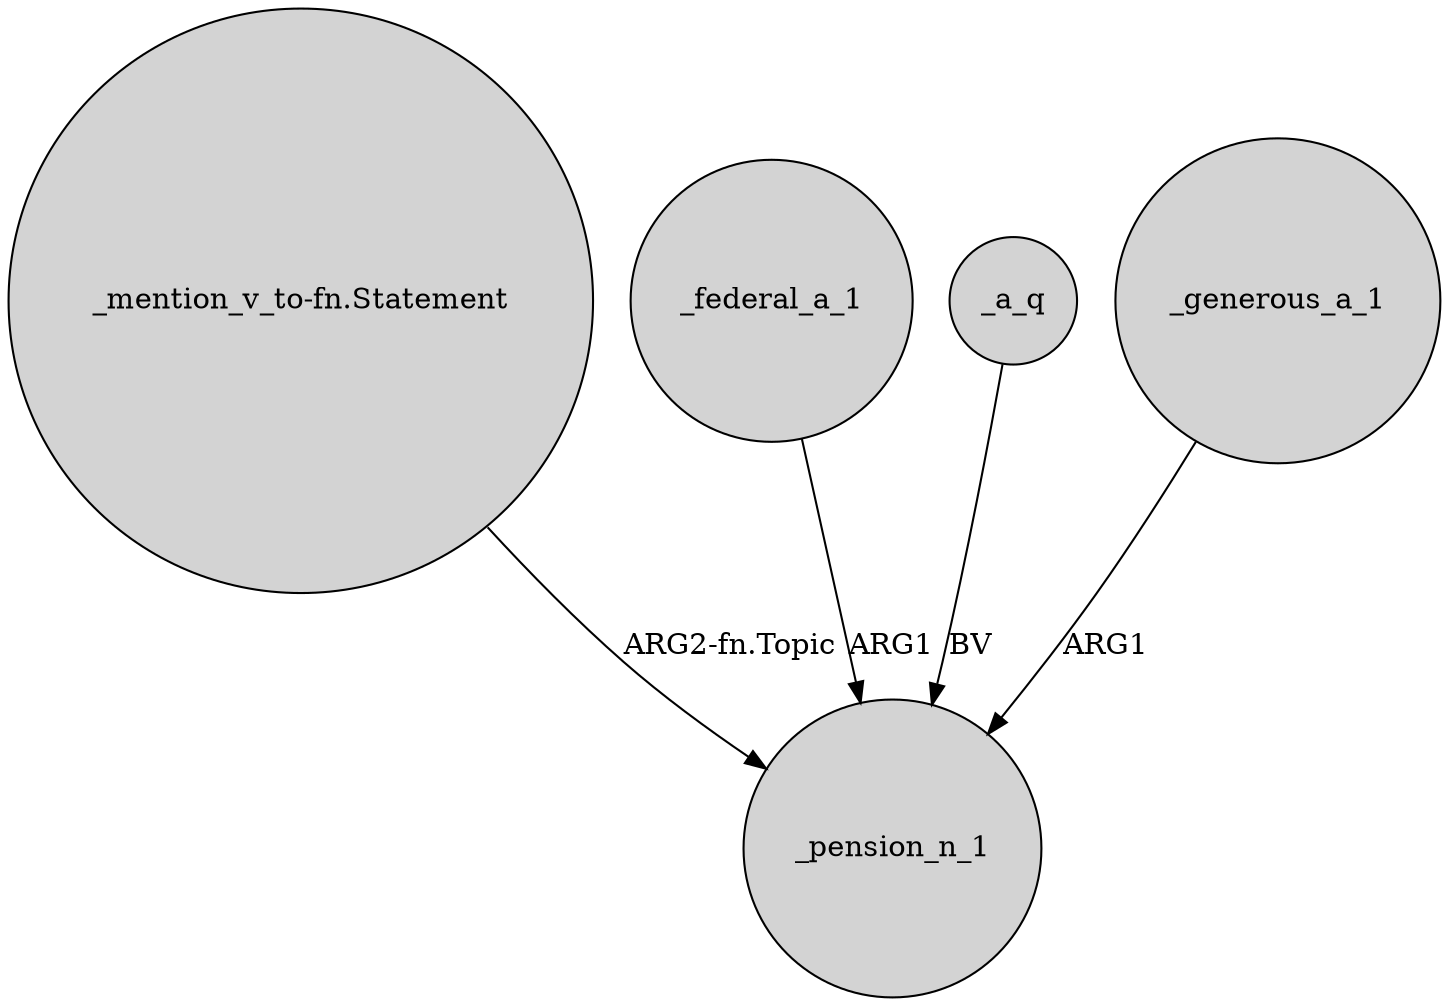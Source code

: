 digraph {
	node [shape=circle style=filled]
	"_mention_v_to-fn.Statement" -> _pension_n_1 [label="ARG2-fn.Topic"]
	_federal_a_1 -> _pension_n_1 [label=ARG1]
	_a_q -> _pension_n_1 [label=BV]
	_generous_a_1 -> _pension_n_1 [label=ARG1]
}

